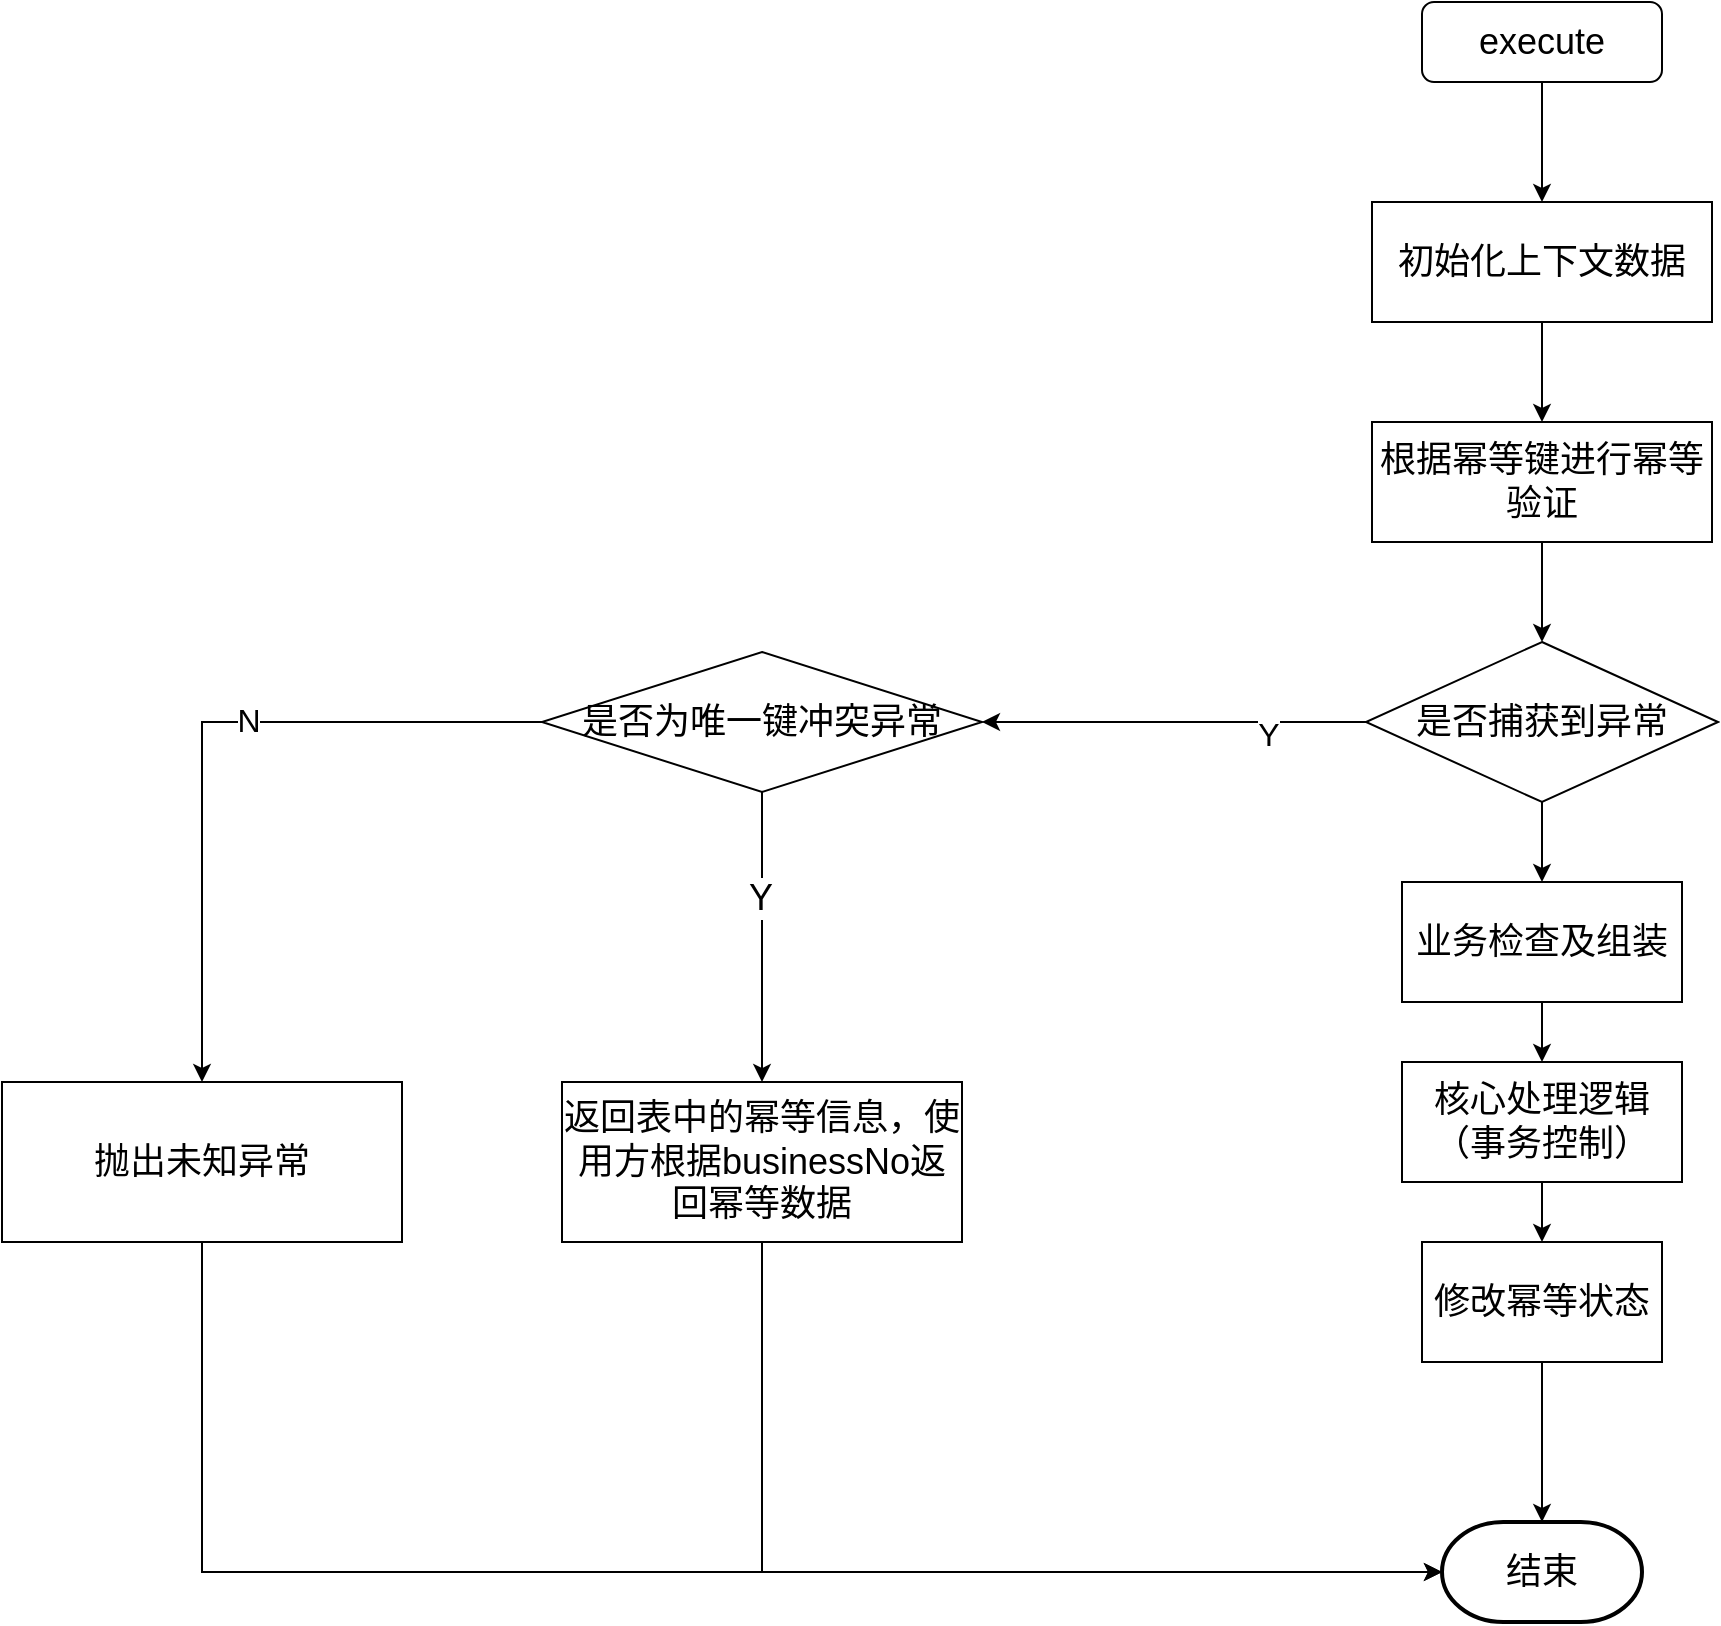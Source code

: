 <mxfile version="15.2.7" type="github">
  <diagram id="igh11UMaJkNHh2tWOo5f" name="第 1 页">
    <mxGraphModel dx="2665" dy="1161" grid="1" gridSize="10" guides="1" tooltips="1" connect="1" arrows="1" fold="1" page="1" pageScale="1" pageWidth="827" pageHeight="1169" math="0" shadow="0">
      <root>
        <mxCell id="0" />
        <mxCell id="1" parent="0" />
        <mxCell id="FEhQMsWHOCF_CDbBEnn5-3" value="" style="edgeStyle=orthogonalEdgeStyle;rounded=0;orthogonalLoop=1;jettySize=auto;html=1;" edge="1" parent="1" source="FEhQMsWHOCF_CDbBEnn5-1" target="FEhQMsWHOCF_CDbBEnn5-2">
          <mxGeometry relative="1" as="geometry" />
        </mxCell>
        <mxCell id="FEhQMsWHOCF_CDbBEnn5-1" value="&lt;font style=&quot;font-size: 18px&quot;&gt;execute&lt;/font&gt;" style="rounded=1;whiteSpace=wrap;html=1;" vertex="1" parent="1">
          <mxGeometry x="270" y="130" width="120" height="40" as="geometry" />
        </mxCell>
        <mxCell id="FEhQMsWHOCF_CDbBEnn5-5" value="" style="edgeStyle=orthogonalEdgeStyle;rounded=0;orthogonalLoop=1;jettySize=auto;html=1;" edge="1" parent="1" source="FEhQMsWHOCF_CDbBEnn5-2" target="FEhQMsWHOCF_CDbBEnn5-4">
          <mxGeometry relative="1" as="geometry" />
        </mxCell>
        <mxCell id="FEhQMsWHOCF_CDbBEnn5-2" value="&lt;font style=&quot;font-size: 18px&quot;&gt;初始化上下文数据&lt;/font&gt;" style="rounded=0;whiteSpace=wrap;html=1;" vertex="1" parent="1">
          <mxGeometry x="245" y="230" width="170" height="60" as="geometry" />
        </mxCell>
        <mxCell id="FEhQMsWHOCF_CDbBEnn5-7" value="" style="edgeStyle=orthogonalEdgeStyle;rounded=0;orthogonalLoop=1;jettySize=auto;html=1;" edge="1" parent="1" source="FEhQMsWHOCF_CDbBEnn5-4" target="FEhQMsWHOCF_CDbBEnn5-6">
          <mxGeometry relative="1" as="geometry" />
        </mxCell>
        <mxCell id="FEhQMsWHOCF_CDbBEnn5-4" value="&lt;font style=&quot;font-size: 18px&quot;&gt;根据幂等键进行幂等验证&lt;/font&gt;" style="rounded=0;whiteSpace=wrap;html=1;" vertex="1" parent="1">
          <mxGeometry x="245" y="340" width="170" height="60" as="geometry" />
        </mxCell>
        <mxCell id="FEhQMsWHOCF_CDbBEnn5-9" value="" style="edgeStyle=orthogonalEdgeStyle;rounded=0;orthogonalLoop=1;jettySize=auto;html=1;" edge="1" parent="1" source="FEhQMsWHOCF_CDbBEnn5-6" target="FEhQMsWHOCF_CDbBEnn5-8">
          <mxGeometry relative="1" as="geometry" />
        </mxCell>
        <mxCell id="FEhQMsWHOCF_CDbBEnn5-10" value="&lt;span style=&quot;font-size: 16px&quot;&gt;Y&lt;/span&gt;" style="edgeLabel;html=1;align=center;verticalAlign=middle;resizable=0;points=[];" vertex="1" connectable="0" parent="FEhQMsWHOCF_CDbBEnn5-9">
          <mxGeometry x="-0.4" y="3" relative="1" as="geometry">
            <mxPoint x="8" y="3" as="offset" />
          </mxGeometry>
        </mxCell>
        <mxCell id="FEhQMsWHOCF_CDbBEnn5-22" value="" style="edgeStyle=orthogonalEdgeStyle;rounded=0;orthogonalLoop=1;jettySize=auto;html=1;" edge="1" parent="1" source="FEhQMsWHOCF_CDbBEnn5-6" target="FEhQMsWHOCF_CDbBEnn5-21">
          <mxGeometry relative="1" as="geometry" />
        </mxCell>
        <mxCell id="FEhQMsWHOCF_CDbBEnn5-6" value="&lt;font style=&quot;font-size: 18px&quot;&gt;是否捕获到异常&lt;/font&gt;" style="rhombus;whiteSpace=wrap;html=1;" vertex="1" parent="1">
          <mxGeometry x="242" y="450" width="176" height="80" as="geometry" />
        </mxCell>
        <mxCell id="FEhQMsWHOCF_CDbBEnn5-12" value="" style="edgeStyle=orthogonalEdgeStyle;rounded=0;orthogonalLoop=1;jettySize=auto;html=1;" edge="1" parent="1" source="FEhQMsWHOCF_CDbBEnn5-8" target="FEhQMsWHOCF_CDbBEnn5-11">
          <mxGeometry relative="1" as="geometry" />
        </mxCell>
        <mxCell id="FEhQMsWHOCF_CDbBEnn5-18" value="&lt;font style=&quot;font-size: 18px&quot;&gt;Y&lt;br&gt;&lt;/font&gt;" style="edgeLabel;html=1;align=center;verticalAlign=middle;resizable=0;points=[];" vertex="1" connectable="0" parent="FEhQMsWHOCF_CDbBEnn5-12">
          <mxGeometry x="-0.271" y="-1" relative="1" as="geometry">
            <mxPoint as="offset" />
          </mxGeometry>
        </mxCell>
        <mxCell id="FEhQMsWHOCF_CDbBEnn5-16" style="edgeStyle=orthogonalEdgeStyle;rounded=0;orthogonalLoop=1;jettySize=auto;html=1;entryX=0.5;entryY=0;entryDx=0;entryDy=0;" edge="1" parent="1" source="FEhQMsWHOCF_CDbBEnn5-8" target="FEhQMsWHOCF_CDbBEnn5-15">
          <mxGeometry relative="1" as="geometry" />
        </mxCell>
        <mxCell id="FEhQMsWHOCF_CDbBEnn5-19" value="&lt;font style=&quot;font-size: 16px&quot;&gt;N&lt;/font&gt;" style="edgeLabel;html=1;align=center;verticalAlign=middle;resizable=0;points=[];" vertex="1" connectable="0" parent="FEhQMsWHOCF_CDbBEnn5-16">
          <mxGeometry x="-0.159" y="-1" relative="1" as="geometry">
            <mxPoint as="offset" />
          </mxGeometry>
        </mxCell>
        <mxCell id="FEhQMsWHOCF_CDbBEnn5-8" value="&lt;font style=&quot;font-size: 18px&quot;&gt;是否为唯一键冲突异常&lt;/font&gt;" style="rhombus;whiteSpace=wrap;html=1;" vertex="1" parent="1">
          <mxGeometry x="-170" y="455" width="220" height="70" as="geometry" />
        </mxCell>
        <mxCell id="FEhQMsWHOCF_CDbBEnn5-14" style="edgeStyle=orthogonalEdgeStyle;rounded=0;orthogonalLoop=1;jettySize=auto;html=1;entryX=0;entryY=0.5;entryDx=0;entryDy=0;entryPerimeter=0;exitX=0.5;exitY=1;exitDx=0;exitDy=0;" edge="1" parent="1" source="FEhQMsWHOCF_CDbBEnn5-11" target="FEhQMsWHOCF_CDbBEnn5-13">
          <mxGeometry relative="1" as="geometry">
            <Array as="points">
              <mxPoint x="-60" y="915" />
            </Array>
          </mxGeometry>
        </mxCell>
        <mxCell id="FEhQMsWHOCF_CDbBEnn5-11" value="&lt;font style=&quot;font-size: 18px&quot;&gt;返回表中的幂等信息，使用方根据businessNo返回幂等数据&lt;/font&gt;" style="whiteSpace=wrap;html=1;" vertex="1" parent="1">
          <mxGeometry x="-160" y="670" width="200" height="80" as="geometry" />
        </mxCell>
        <mxCell id="FEhQMsWHOCF_CDbBEnn5-13" value="&lt;font style=&quot;font-size: 18px&quot;&gt;结束&lt;/font&gt;" style="strokeWidth=2;html=1;shape=mxgraph.flowchart.terminator;whiteSpace=wrap;" vertex="1" parent="1">
          <mxGeometry x="280" y="890" width="100" height="50" as="geometry" />
        </mxCell>
        <mxCell id="FEhQMsWHOCF_CDbBEnn5-17" style="edgeStyle=orthogonalEdgeStyle;rounded=0;orthogonalLoop=1;jettySize=auto;html=1;entryX=0;entryY=0.5;entryDx=0;entryDy=0;entryPerimeter=0;" edge="1" parent="1" source="FEhQMsWHOCF_CDbBEnn5-15" target="FEhQMsWHOCF_CDbBEnn5-13">
          <mxGeometry relative="1" as="geometry">
            <mxPoint x="170" y="960" as="targetPoint" />
            <Array as="points">
              <mxPoint x="-340" y="915" />
            </Array>
          </mxGeometry>
        </mxCell>
        <mxCell id="FEhQMsWHOCF_CDbBEnn5-15" value="&lt;font style=&quot;font-size: 18px&quot;&gt;抛出未知异常&lt;/font&gt;" style="whiteSpace=wrap;html=1;" vertex="1" parent="1">
          <mxGeometry x="-440" y="670" width="200" height="80" as="geometry" />
        </mxCell>
        <mxCell id="FEhQMsWHOCF_CDbBEnn5-24" value="" style="edgeStyle=orthogonalEdgeStyle;rounded=0;orthogonalLoop=1;jettySize=auto;html=1;" edge="1" parent="1" source="FEhQMsWHOCF_CDbBEnn5-21" target="FEhQMsWHOCF_CDbBEnn5-23">
          <mxGeometry relative="1" as="geometry" />
        </mxCell>
        <mxCell id="FEhQMsWHOCF_CDbBEnn5-21" value="&lt;font style=&quot;font-size: 18px&quot;&gt;业务检查及组装&lt;/font&gt;" style="whiteSpace=wrap;html=1;" vertex="1" parent="1">
          <mxGeometry x="260" y="570" width="140" height="60" as="geometry" />
        </mxCell>
        <mxCell id="FEhQMsWHOCF_CDbBEnn5-26" value="" style="edgeStyle=orthogonalEdgeStyle;rounded=0;orthogonalLoop=1;jettySize=auto;html=1;" edge="1" parent="1" source="FEhQMsWHOCF_CDbBEnn5-23" target="FEhQMsWHOCF_CDbBEnn5-25">
          <mxGeometry relative="1" as="geometry" />
        </mxCell>
        <mxCell id="FEhQMsWHOCF_CDbBEnn5-23" value="&lt;span style=&quot;font-size: 18px&quot;&gt;核心处理逻辑&lt;br&gt;（事务控制）&lt;br&gt;&lt;/span&gt;" style="whiteSpace=wrap;html=1;" vertex="1" parent="1">
          <mxGeometry x="260" y="660" width="140" height="60" as="geometry" />
        </mxCell>
        <mxCell id="FEhQMsWHOCF_CDbBEnn5-27" value="" style="edgeStyle=orthogonalEdgeStyle;rounded=0;orthogonalLoop=1;jettySize=auto;html=1;" edge="1" parent="1" source="FEhQMsWHOCF_CDbBEnn5-25" target="FEhQMsWHOCF_CDbBEnn5-13">
          <mxGeometry relative="1" as="geometry" />
        </mxCell>
        <mxCell id="FEhQMsWHOCF_CDbBEnn5-25" value="&lt;font style=&quot;font-size: 18px&quot;&gt;修改幂等状态&lt;/font&gt;" style="whiteSpace=wrap;html=1;" vertex="1" parent="1">
          <mxGeometry x="270" y="750" width="120" height="60" as="geometry" />
        </mxCell>
      </root>
    </mxGraphModel>
  </diagram>
</mxfile>
